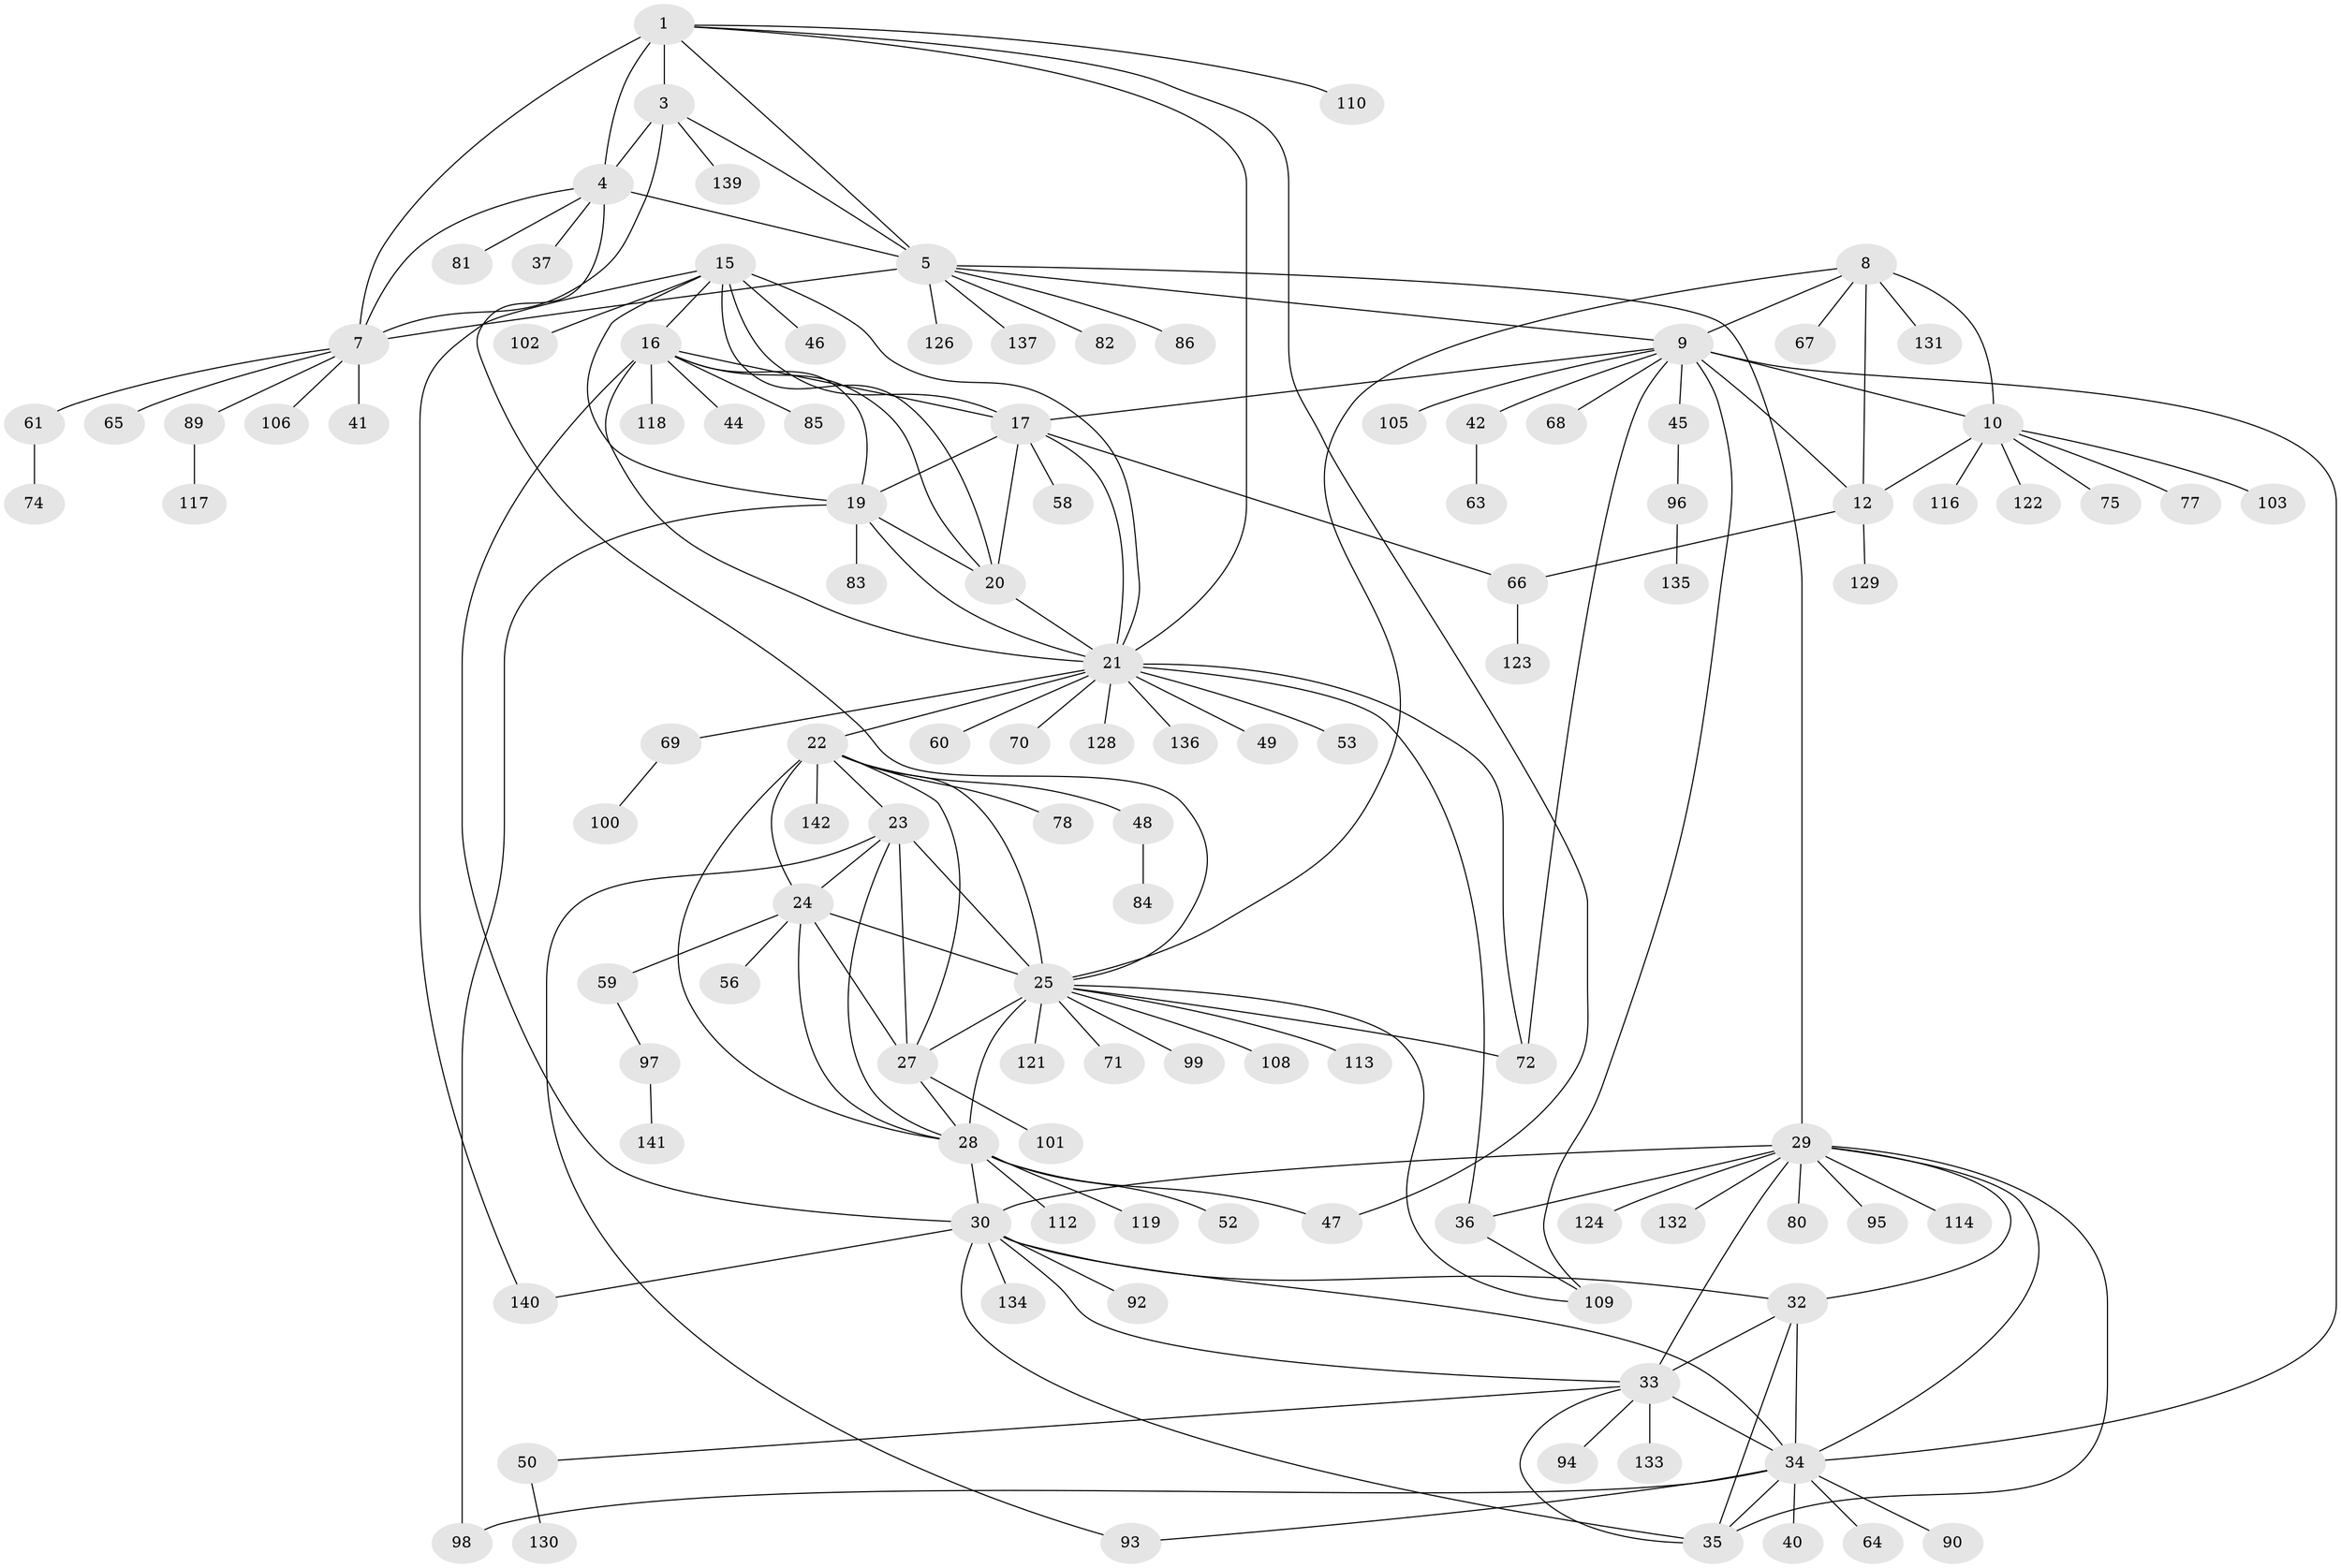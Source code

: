 // original degree distribution, {8: 0.03496503496503497, 7: 0.04195804195804196, 12: 0.04195804195804196, 6: 0.027972027972027972, 10: 0.027972027972027972, 11: 0.02097902097902098, 9: 0.03496503496503497, 18: 0.006993006993006993, 13: 0.006993006993006993, 3: 0.04195804195804196, 1: 0.5664335664335665, 2: 0.14685314685314685}
// Generated by graph-tools (version 1.1) at 2025/11/02/27/25 16:11:32]
// undirected, 112 vertices, 166 edges
graph export_dot {
graph [start="1"]
  node [color=gray90,style=filled];
  1 [super="+2"];
  3;
  4 [super="+6"];
  5 [super="+38"];
  7 [super="+104"];
  8 [super="+14"];
  9 [super="+11"];
  10 [super="+13"];
  12 [super="+62"];
  15 [super="+43"];
  16 [super="+54"];
  17 [super="+18"];
  19 [super="+120"];
  20;
  21 [super="+91"];
  22 [super="+107"];
  23;
  24 [super="+76"];
  25 [super="+26"];
  27 [super="+111"];
  28 [super="+115"];
  29 [super="+31"];
  30 [super="+57"];
  32;
  33 [super="+39"];
  34 [super="+87"];
  35;
  36;
  37;
  40;
  41;
  42 [super="+138"];
  44 [super="+51"];
  45;
  46;
  47;
  48;
  49;
  50;
  52 [super="+55"];
  53;
  56;
  58;
  59;
  60;
  61;
  63;
  64;
  65;
  66 [super="+79"];
  67;
  68;
  69 [super="+88"];
  70;
  71;
  72 [super="+73"];
  74;
  75;
  77;
  78;
  80;
  81;
  82;
  83;
  84;
  85;
  86;
  89;
  90;
  92;
  93 [super="+125"];
  94;
  95;
  96;
  97;
  98;
  99;
  100;
  101;
  102 [super="+127"];
  103;
  105;
  106;
  108;
  109 [super="+143"];
  110;
  112;
  113;
  114;
  116;
  117;
  118;
  119;
  121;
  122;
  123;
  124;
  126;
  128;
  129;
  130;
  131;
  132;
  133;
  134;
  135;
  136;
  137;
  139;
  140;
  141;
  142;
  1 -- 3 [weight=2];
  1 -- 4 [weight=4];
  1 -- 5 [weight=2];
  1 -- 7 [weight=2];
  1 -- 21;
  1 -- 47;
  1 -- 110;
  3 -- 4 [weight=2];
  3 -- 5;
  3 -- 7;
  3 -- 139;
  4 -- 5 [weight=2];
  4 -- 7 [weight=2];
  4 -- 25;
  4 -- 81;
  4 -- 37;
  5 -- 7;
  5 -- 9;
  5 -- 86;
  5 -- 126;
  5 -- 137;
  5 -- 82;
  5 -- 29;
  7 -- 41;
  7 -- 61;
  7 -- 65;
  7 -- 89;
  7 -- 106;
  8 -- 9 [weight=4];
  8 -- 10 [weight=4];
  8 -- 12 [weight=2];
  8 -- 67;
  8 -- 131;
  8 -- 25;
  9 -- 10 [weight=4];
  9 -- 12 [weight=2];
  9 -- 68;
  9 -- 72;
  9 -- 34;
  9 -- 105;
  9 -- 42;
  9 -- 45;
  9 -- 17;
  9 -- 109;
  10 -- 12 [weight=2];
  10 -- 116;
  10 -- 103;
  10 -- 75;
  10 -- 77;
  10 -- 122;
  12 -- 66;
  12 -- 129;
  15 -- 16;
  15 -- 17 [weight=2];
  15 -- 19;
  15 -- 20;
  15 -- 21;
  15 -- 46;
  15 -- 102;
  15 -- 140;
  16 -- 17 [weight=2];
  16 -- 19;
  16 -- 20;
  16 -- 21;
  16 -- 30;
  16 -- 44;
  16 -- 85;
  16 -- 118;
  17 -- 19 [weight=2];
  17 -- 20 [weight=2];
  17 -- 21 [weight=2];
  17 -- 58;
  17 -- 66;
  19 -- 20;
  19 -- 21;
  19 -- 83;
  19 -- 98;
  20 -- 21;
  21 -- 22 [weight=2];
  21 -- 36;
  21 -- 49;
  21 -- 53;
  21 -- 60;
  21 -- 69;
  21 -- 70;
  21 -- 128;
  21 -- 136;
  21 -- 72;
  22 -- 23;
  22 -- 24;
  22 -- 25 [weight=2];
  22 -- 27;
  22 -- 28;
  22 -- 48;
  22 -- 78;
  22 -- 142;
  23 -- 24;
  23 -- 25 [weight=2];
  23 -- 27;
  23 -- 28;
  23 -- 93;
  24 -- 25 [weight=2];
  24 -- 27;
  24 -- 28;
  24 -- 56;
  24 -- 59;
  25 -- 27 [weight=2];
  25 -- 28 [weight=2];
  25 -- 72;
  25 -- 108;
  25 -- 109;
  25 -- 121;
  25 -- 99;
  25 -- 71;
  25 -- 113;
  27 -- 28;
  27 -- 101;
  28 -- 30;
  28 -- 47;
  28 -- 52;
  28 -- 112;
  28 -- 119;
  29 -- 30 [weight=2];
  29 -- 32 [weight=2];
  29 -- 33 [weight=2];
  29 -- 34 [weight=2];
  29 -- 35 [weight=2];
  29 -- 80;
  29 -- 95;
  29 -- 36;
  29 -- 132;
  29 -- 114;
  29 -- 124;
  30 -- 32;
  30 -- 33;
  30 -- 34;
  30 -- 35;
  30 -- 92;
  30 -- 134;
  30 -- 140;
  32 -- 33;
  32 -- 34;
  32 -- 35;
  33 -- 34;
  33 -- 35;
  33 -- 50;
  33 -- 94;
  33 -- 133;
  34 -- 35;
  34 -- 40;
  34 -- 64;
  34 -- 90;
  34 -- 93;
  34 -- 98;
  36 -- 109;
  42 -- 63;
  45 -- 96;
  48 -- 84;
  50 -- 130;
  59 -- 97;
  61 -- 74;
  66 -- 123;
  69 -- 100;
  89 -- 117;
  96 -- 135;
  97 -- 141;
}

